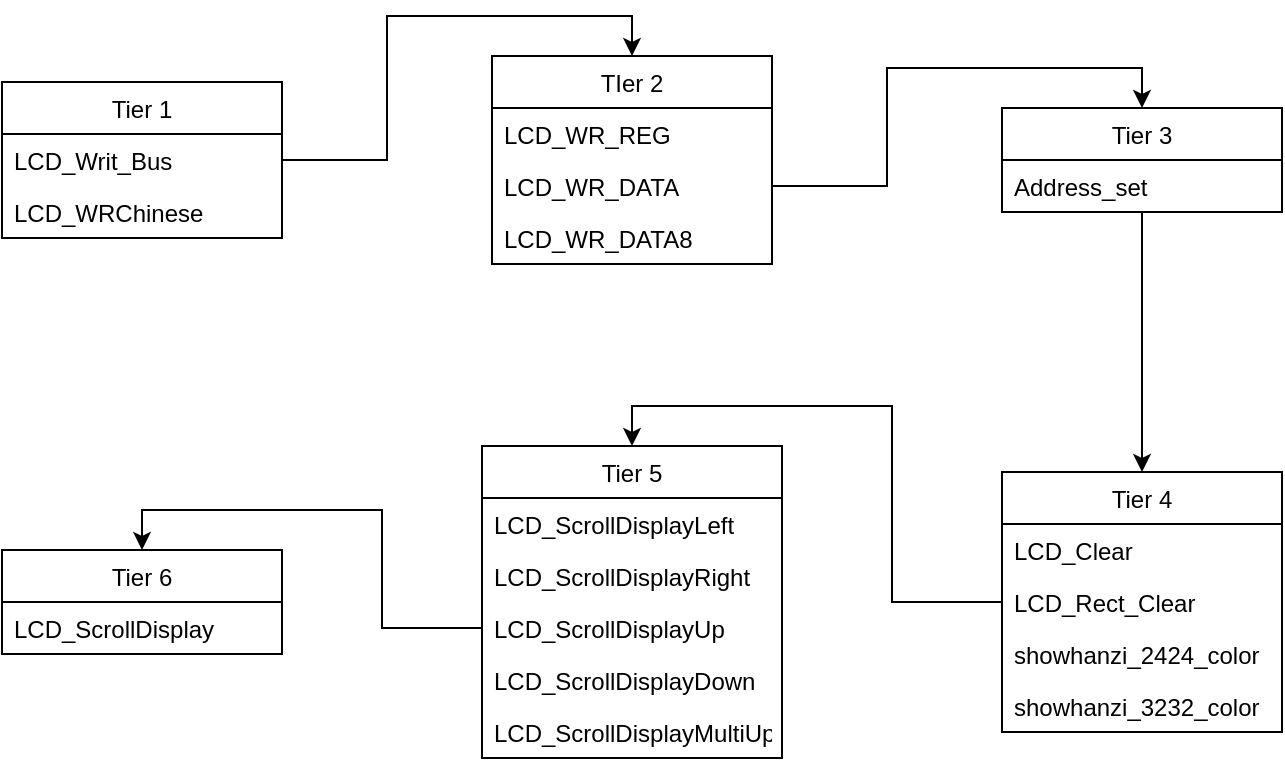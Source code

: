 <mxfile version="19.0.3" type="device"><diagram id="prtHgNgQTEPvFCAcTncT" name="Page-1"><mxGraphModel dx="1038" dy="641" grid="1" gridSize="10" guides="1" tooltips="1" connect="1" arrows="1" fold="1" page="1" pageScale="1" pageWidth="827" pageHeight="1169" math="0" shadow="0"><root><mxCell id="0"/><mxCell id="1" parent="0"/><mxCell id="Kmbh25ZfsGzbIGzPK4C--4" value="TIer 2" style="swimlane;fontStyle=0;childLayout=stackLayout;horizontal=1;startSize=26;fillColor=none;horizontalStack=0;resizeParent=1;resizeParentMax=0;resizeLast=0;collapsible=1;marginBottom=0;" parent="1" vertex="1"><mxGeometry x="295" y="102" width="140" height="104" as="geometry"/></mxCell><mxCell id="Kmbh25ZfsGzbIGzPK4C--5" value="LCD_WR_REG" style="text;strokeColor=none;fillColor=none;align=left;verticalAlign=top;spacingLeft=4;spacingRight=4;overflow=hidden;rotatable=0;points=[[0,0.5],[1,0.5]];portConstraint=eastwest;" parent="Kmbh25ZfsGzbIGzPK4C--4" vertex="1"><mxGeometry y="26" width="140" height="26" as="geometry"/></mxCell><mxCell id="Kmbh25ZfsGzbIGzPK4C--6" value="LCD_WR_DATA" style="text;strokeColor=none;fillColor=none;align=left;verticalAlign=top;spacingLeft=4;spacingRight=4;overflow=hidden;rotatable=0;points=[[0,0.5],[1,0.5]];portConstraint=eastwest;" parent="Kmbh25ZfsGzbIGzPK4C--4" vertex="1"><mxGeometry y="52" width="140" height="26" as="geometry"/></mxCell><mxCell id="Kmbh25ZfsGzbIGzPK4C--8" value="LCD_WR_DATA8" style="text;strokeColor=none;fillColor=none;align=left;verticalAlign=top;spacingLeft=4;spacingRight=4;overflow=hidden;rotatable=0;points=[[0,0.5],[1,0.5]];portConstraint=eastwest;" parent="Kmbh25ZfsGzbIGzPK4C--4" vertex="1"><mxGeometry y="78" width="140" height="26" as="geometry"/></mxCell><mxCell id="Kmbh25ZfsGzbIGzPK4C--9" value="Tier 4" style="swimlane;fontStyle=0;childLayout=stackLayout;horizontal=1;startSize=26;fillColor=none;horizontalStack=0;resizeParent=1;resizeParentMax=0;resizeLast=0;collapsible=1;marginBottom=0;" parent="1" vertex="1"><mxGeometry x="550" y="310" width="140" height="130" as="geometry"/></mxCell><mxCell id="Kmbh25ZfsGzbIGzPK4C--10" value="LCD_Clear" style="text;strokeColor=none;fillColor=none;align=left;verticalAlign=top;spacingLeft=4;spacingRight=4;overflow=hidden;rotatable=0;points=[[0,0.5],[1,0.5]];portConstraint=eastwest;" parent="Kmbh25ZfsGzbIGzPK4C--9" vertex="1"><mxGeometry y="26" width="140" height="26" as="geometry"/></mxCell><mxCell id="Kmbh25ZfsGzbIGzPK4C--11" value="LCD_Rect_Clear" style="text;strokeColor=none;fillColor=none;align=left;verticalAlign=top;spacingLeft=4;spacingRight=4;overflow=hidden;rotatable=0;points=[[0,0.5],[1,0.5]];portConstraint=eastwest;" parent="Kmbh25ZfsGzbIGzPK4C--9" vertex="1"><mxGeometry y="52" width="140" height="26" as="geometry"/></mxCell><mxCell id="Kmbh25ZfsGzbIGzPK4C--18" value="showhanzi_2424_color" style="text;strokeColor=none;fillColor=none;align=left;verticalAlign=top;spacingLeft=4;spacingRight=4;overflow=hidden;rotatable=0;points=[[0,0.5],[1,0.5]];portConstraint=eastwest;" parent="Kmbh25ZfsGzbIGzPK4C--9" vertex="1"><mxGeometry y="78" width="140" height="26" as="geometry"/></mxCell><mxCell id="Kmbh25ZfsGzbIGzPK4C--19" value="showhanzi_3232_color" style="text;strokeColor=none;fillColor=none;align=left;verticalAlign=top;spacingLeft=4;spacingRight=4;overflow=hidden;rotatable=0;points=[[0,0.5],[1,0.5]];portConstraint=eastwest;" parent="Kmbh25ZfsGzbIGzPK4C--9" vertex="1"><mxGeometry y="104" width="140" height="26" as="geometry"/></mxCell><mxCell id="Kmbh25ZfsGzbIGzPK4C--45" style="edgeStyle=orthogonalEdgeStyle;rounded=0;orthogonalLoop=1;jettySize=auto;html=1;entryX=0.5;entryY=0;entryDx=0;entryDy=0;" parent="1" source="Kmbh25ZfsGzbIGzPK4C--13" target="Kmbh25ZfsGzbIGzPK4C--9" edge="1"><mxGeometry relative="1" as="geometry"/></mxCell><mxCell id="Kmbh25ZfsGzbIGzPK4C--13" value="Tier 3" style="swimlane;fontStyle=0;childLayout=stackLayout;horizontal=1;startSize=26;fillColor=none;horizontalStack=0;resizeParent=1;resizeParentMax=0;resizeLast=0;collapsible=1;marginBottom=0;" parent="1" vertex="1"><mxGeometry x="550" y="128" width="140" height="52" as="geometry"/></mxCell><mxCell id="Kmbh25ZfsGzbIGzPK4C--14" value="Address_set&#10;" style="text;strokeColor=none;fillColor=none;align=left;verticalAlign=top;spacingLeft=4;spacingRight=4;overflow=hidden;rotatable=0;points=[[0,0.5],[1,0.5]];portConstraint=eastwest;" parent="Kmbh25ZfsGzbIGzPK4C--13" vertex="1"><mxGeometry y="26" width="140" height="26" as="geometry"/></mxCell><mxCell id="Kmbh25ZfsGzbIGzPK4C--22" value="Tier 5" style="swimlane;fontStyle=0;childLayout=stackLayout;horizontal=1;startSize=26;fillColor=none;horizontalStack=0;resizeParent=1;resizeParentMax=0;resizeLast=0;collapsible=1;marginBottom=0;" parent="1" vertex="1"><mxGeometry x="290" y="297" width="150" height="156" as="geometry"/></mxCell><mxCell id="Kmbh25ZfsGzbIGzPK4C--23" value="LCD_ScrollDisplayLeft" style="text;strokeColor=none;fillColor=none;align=left;verticalAlign=top;spacingLeft=4;spacingRight=4;overflow=hidden;rotatable=0;points=[[0,0.5],[1,0.5]];portConstraint=eastwest;" parent="Kmbh25ZfsGzbIGzPK4C--22" vertex="1"><mxGeometry y="26" width="150" height="26" as="geometry"/></mxCell><mxCell id="Kmbh25ZfsGzbIGzPK4C--24" value="LCD_ScrollDisplayRight" style="text;strokeColor=none;fillColor=none;align=left;verticalAlign=top;spacingLeft=4;spacingRight=4;overflow=hidden;rotatable=0;points=[[0,0.5],[1,0.5]];portConstraint=eastwest;" parent="Kmbh25ZfsGzbIGzPK4C--22" vertex="1"><mxGeometry y="52" width="150" height="26" as="geometry"/></mxCell><mxCell id="Kmbh25ZfsGzbIGzPK4C--25" value="LCD_ScrollDisplayUp" style="text;strokeColor=none;fillColor=none;align=left;verticalAlign=top;spacingLeft=4;spacingRight=4;overflow=hidden;rotatable=0;points=[[0,0.5],[1,0.5]];portConstraint=eastwest;" parent="Kmbh25ZfsGzbIGzPK4C--22" vertex="1"><mxGeometry y="78" width="150" height="26" as="geometry"/></mxCell><mxCell id="Kmbh25ZfsGzbIGzPK4C--26" value="LCD_ScrollDisplayDown" style="text;strokeColor=none;fillColor=none;align=left;verticalAlign=top;spacingLeft=4;spacingRight=4;overflow=hidden;rotatable=0;points=[[0,0.5],[1,0.5]];portConstraint=eastwest;" parent="Kmbh25ZfsGzbIGzPK4C--22" vertex="1"><mxGeometry y="104" width="150" height="26" as="geometry"/></mxCell><mxCell id="Kmbh25ZfsGzbIGzPK4C--31" value="LCD_ScrollDisplayMultiUp" style="text;strokeColor=none;fillColor=none;align=left;verticalAlign=top;spacingLeft=4;spacingRight=4;overflow=hidden;rotatable=0;points=[[0,0.5],[1,0.5]];portConstraint=eastwest;" parent="Kmbh25ZfsGzbIGzPK4C--22" vertex="1"><mxGeometry y="130" width="150" height="26" as="geometry"/></mxCell><mxCell id="Kmbh25ZfsGzbIGzPK4C--27" value="Tier 1" style="swimlane;fontStyle=0;childLayout=stackLayout;horizontal=1;startSize=26;fillColor=none;horizontalStack=0;resizeParent=1;resizeParentMax=0;resizeLast=0;collapsible=1;marginBottom=0;" parent="1" vertex="1"><mxGeometry x="50" y="115" width="140" height="78" as="geometry"/></mxCell><mxCell id="Kmbh25ZfsGzbIGzPK4C--28" value="LCD_Writ_Bus" style="text;strokeColor=none;fillColor=none;align=left;verticalAlign=top;spacingLeft=4;spacingRight=4;overflow=hidden;rotatable=0;points=[[0,0.5],[1,0.5]];portConstraint=eastwest;" parent="Kmbh25ZfsGzbIGzPK4C--27" vertex="1"><mxGeometry y="26" width="140" height="26" as="geometry"/></mxCell><mxCell id="Kmbh25ZfsGzbIGzPK4C--29" value="LCD_WRChinese" style="text;strokeColor=none;fillColor=none;align=left;verticalAlign=top;spacingLeft=4;spacingRight=4;overflow=hidden;rotatable=0;points=[[0,0.5],[1,0.5]];portConstraint=eastwest;" parent="Kmbh25ZfsGzbIGzPK4C--27" vertex="1"><mxGeometry y="52" width="140" height="26" as="geometry"/></mxCell><mxCell id="Kmbh25ZfsGzbIGzPK4C--36" value="Tier 6" style="swimlane;fontStyle=0;childLayout=stackLayout;horizontal=1;startSize=26;fillColor=none;horizontalStack=0;resizeParent=1;resizeParentMax=0;resizeLast=0;collapsible=1;marginBottom=0;" parent="1" vertex="1"><mxGeometry x="50" y="349" width="140" height="52" as="geometry"/></mxCell><mxCell id="Kmbh25ZfsGzbIGzPK4C--37" value="LCD_ScrollDisplay" style="text;strokeColor=none;fillColor=none;align=left;verticalAlign=top;spacingLeft=4;spacingRight=4;overflow=hidden;rotatable=0;points=[[0,0.5],[1,0.5]];portConstraint=eastwest;" parent="Kmbh25ZfsGzbIGzPK4C--36" vertex="1"><mxGeometry y="26" width="140" height="26" as="geometry"/></mxCell><mxCell id="Kmbh25ZfsGzbIGzPK4C--44" style="edgeStyle=orthogonalEdgeStyle;rounded=0;orthogonalLoop=1;jettySize=auto;html=1;exitX=1;exitY=0.5;exitDx=0;exitDy=0;entryX=0.5;entryY=0;entryDx=0;entryDy=0;" parent="1" source="Kmbh25ZfsGzbIGzPK4C--6" target="Kmbh25ZfsGzbIGzPK4C--13" edge="1"><mxGeometry relative="1" as="geometry"/></mxCell><mxCell id="Kmbh25ZfsGzbIGzPK4C--46" style="edgeStyle=orthogonalEdgeStyle;rounded=0;orthogonalLoop=1;jettySize=auto;html=1;exitX=1;exitY=0.5;exitDx=0;exitDy=0;entryX=0.5;entryY=0;entryDx=0;entryDy=0;" parent="1" source="Kmbh25ZfsGzbIGzPK4C--28" target="Kmbh25ZfsGzbIGzPK4C--4" edge="1"><mxGeometry relative="1" as="geometry"/></mxCell><mxCell id="Kmbh25ZfsGzbIGzPK4C--47" style="edgeStyle=orthogonalEdgeStyle;rounded=0;orthogonalLoop=1;jettySize=auto;html=1;exitX=0;exitY=0.5;exitDx=0;exitDy=0;entryX=0.5;entryY=0;entryDx=0;entryDy=0;" parent="1" source="Kmbh25ZfsGzbIGzPK4C--11" target="Kmbh25ZfsGzbIGzPK4C--22" edge="1"><mxGeometry relative="1" as="geometry"/></mxCell><mxCell id="Kmbh25ZfsGzbIGzPK4C--48" style="edgeStyle=orthogonalEdgeStyle;rounded=0;orthogonalLoop=1;jettySize=auto;html=1;exitX=0;exitY=0.5;exitDx=0;exitDy=0;entryX=0.5;entryY=0;entryDx=0;entryDy=0;" parent="1" source="Kmbh25ZfsGzbIGzPK4C--25" target="Kmbh25ZfsGzbIGzPK4C--36" edge="1"><mxGeometry relative="1" as="geometry"/></mxCell></root></mxGraphModel></diagram></mxfile>